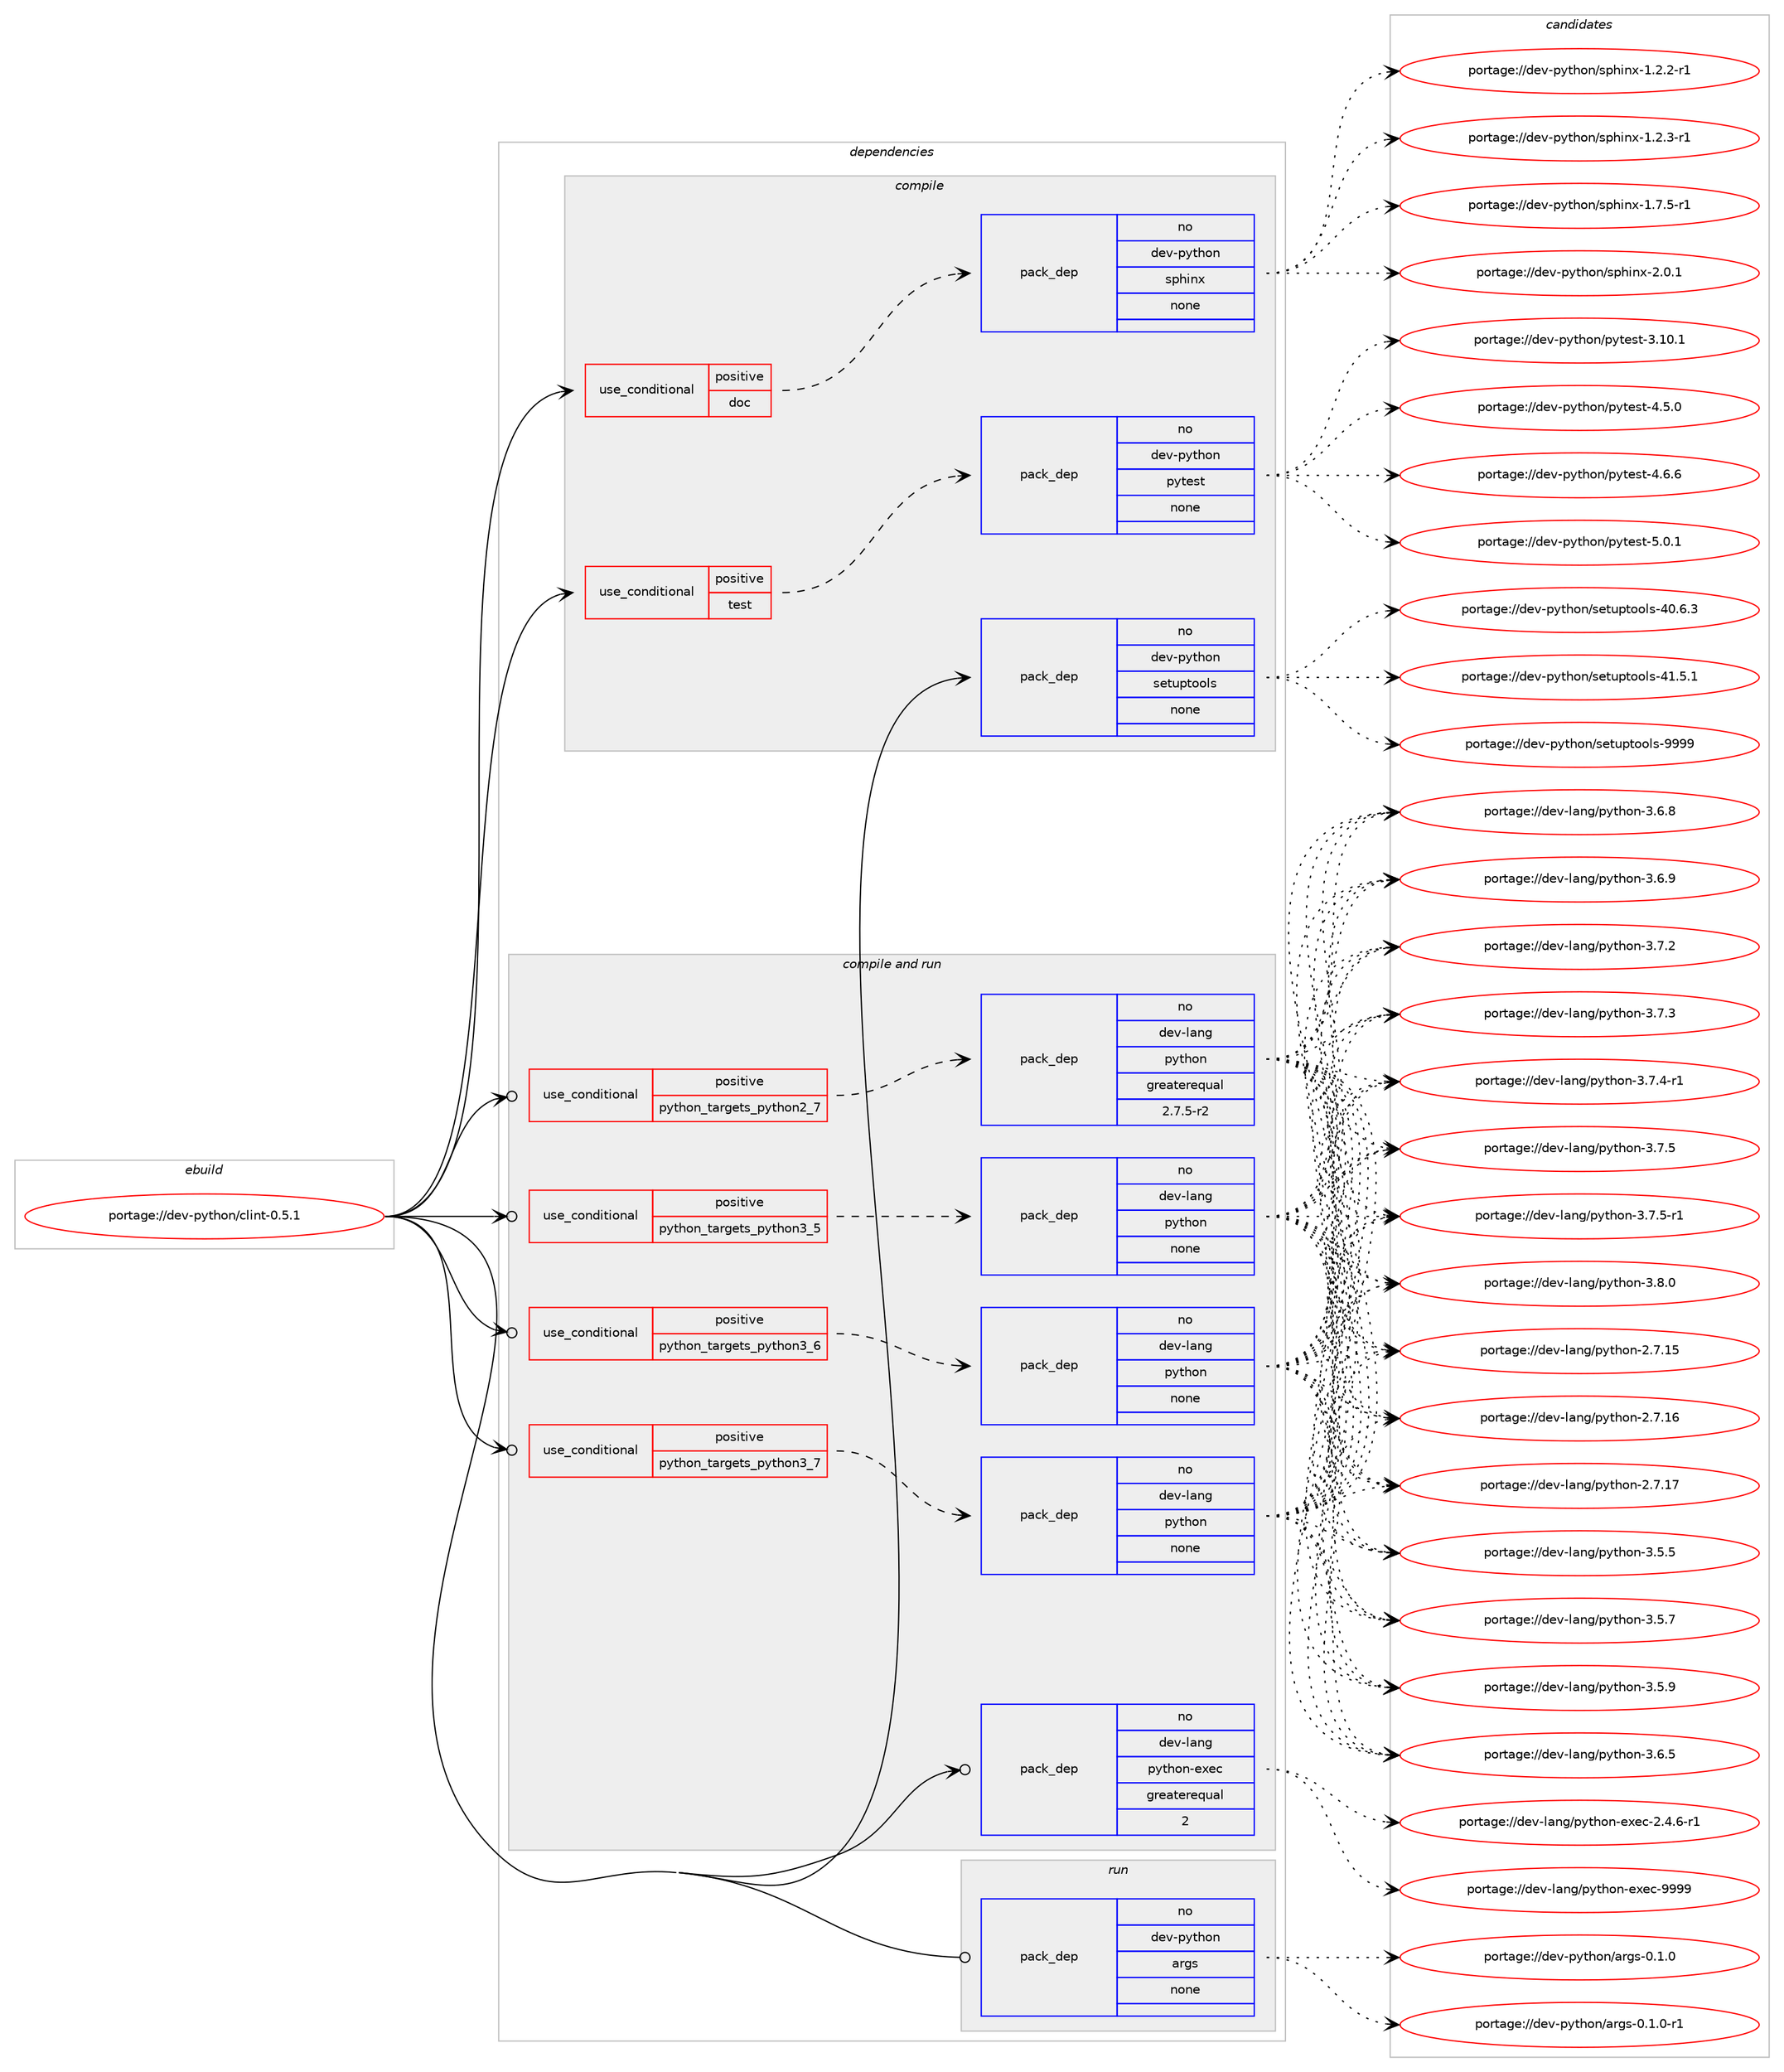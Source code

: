 digraph prolog {

# *************
# Graph options
# *************

newrank=true;
concentrate=true;
compound=true;
graph [rankdir=LR,fontname=Helvetica,fontsize=10,ranksep=1.5];#, ranksep=2.5, nodesep=0.2];
edge  [arrowhead=vee];
node  [fontname=Helvetica,fontsize=10];

# **********
# The ebuild
# **********

subgraph cluster_leftcol {
color=gray;
rank=same;
label=<<i>ebuild</i>>;
id [label="portage://dev-python/clint-0.5.1", color=red, width=4, href="../dev-python/clint-0.5.1.svg"];
}

# ****************
# The dependencies
# ****************

subgraph cluster_midcol {
color=gray;
label=<<i>dependencies</i>>;
subgraph cluster_compile {
fillcolor="#eeeeee";
style=filled;
label=<<i>compile</i>>;
subgraph cond26967 {
dependency134316 [label=<<TABLE BORDER="0" CELLBORDER="1" CELLSPACING="0" CELLPADDING="4"><TR><TD ROWSPAN="3" CELLPADDING="10">use_conditional</TD></TR><TR><TD>positive</TD></TR><TR><TD>doc</TD></TR></TABLE>>, shape=none, color=red];
subgraph pack104041 {
dependency134317 [label=<<TABLE BORDER="0" CELLBORDER="1" CELLSPACING="0" CELLPADDING="4" WIDTH="220"><TR><TD ROWSPAN="6" CELLPADDING="30">pack_dep</TD></TR><TR><TD WIDTH="110">no</TD></TR><TR><TD>dev-python</TD></TR><TR><TD>sphinx</TD></TR><TR><TD>none</TD></TR><TR><TD></TD></TR></TABLE>>, shape=none, color=blue];
}
dependency134316:e -> dependency134317:w [weight=20,style="dashed",arrowhead="vee"];
}
id:e -> dependency134316:w [weight=20,style="solid",arrowhead="vee"];
subgraph cond26968 {
dependency134318 [label=<<TABLE BORDER="0" CELLBORDER="1" CELLSPACING="0" CELLPADDING="4"><TR><TD ROWSPAN="3" CELLPADDING="10">use_conditional</TD></TR><TR><TD>positive</TD></TR><TR><TD>test</TD></TR></TABLE>>, shape=none, color=red];
subgraph pack104042 {
dependency134319 [label=<<TABLE BORDER="0" CELLBORDER="1" CELLSPACING="0" CELLPADDING="4" WIDTH="220"><TR><TD ROWSPAN="6" CELLPADDING="30">pack_dep</TD></TR><TR><TD WIDTH="110">no</TD></TR><TR><TD>dev-python</TD></TR><TR><TD>pytest</TD></TR><TR><TD>none</TD></TR><TR><TD></TD></TR></TABLE>>, shape=none, color=blue];
}
dependency134318:e -> dependency134319:w [weight=20,style="dashed",arrowhead="vee"];
}
id:e -> dependency134318:w [weight=20,style="solid",arrowhead="vee"];
subgraph pack104043 {
dependency134320 [label=<<TABLE BORDER="0" CELLBORDER="1" CELLSPACING="0" CELLPADDING="4" WIDTH="220"><TR><TD ROWSPAN="6" CELLPADDING="30">pack_dep</TD></TR><TR><TD WIDTH="110">no</TD></TR><TR><TD>dev-python</TD></TR><TR><TD>setuptools</TD></TR><TR><TD>none</TD></TR><TR><TD></TD></TR></TABLE>>, shape=none, color=blue];
}
id:e -> dependency134320:w [weight=20,style="solid",arrowhead="vee"];
}
subgraph cluster_compileandrun {
fillcolor="#eeeeee";
style=filled;
label=<<i>compile and run</i>>;
subgraph cond26969 {
dependency134321 [label=<<TABLE BORDER="0" CELLBORDER="1" CELLSPACING="0" CELLPADDING="4"><TR><TD ROWSPAN="3" CELLPADDING="10">use_conditional</TD></TR><TR><TD>positive</TD></TR><TR><TD>python_targets_python2_7</TD></TR></TABLE>>, shape=none, color=red];
subgraph pack104044 {
dependency134322 [label=<<TABLE BORDER="0" CELLBORDER="1" CELLSPACING="0" CELLPADDING="4" WIDTH="220"><TR><TD ROWSPAN="6" CELLPADDING="30">pack_dep</TD></TR><TR><TD WIDTH="110">no</TD></TR><TR><TD>dev-lang</TD></TR><TR><TD>python</TD></TR><TR><TD>greaterequal</TD></TR><TR><TD>2.7.5-r2</TD></TR></TABLE>>, shape=none, color=blue];
}
dependency134321:e -> dependency134322:w [weight=20,style="dashed",arrowhead="vee"];
}
id:e -> dependency134321:w [weight=20,style="solid",arrowhead="odotvee"];
subgraph cond26970 {
dependency134323 [label=<<TABLE BORDER="0" CELLBORDER="1" CELLSPACING="0" CELLPADDING="4"><TR><TD ROWSPAN="3" CELLPADDING="10">use_conditional</TD></TR><TR><TD>positive</TD></TR><TR><TD>python_targets_python3_5</TD></TR></TABLE>>, shape=none, color=red];
subgraph pack104045 {
dependency134324 [label=<<TABLE BORDER="0" CELLBORDER="1" CELLSPACING="0" CELLPADDING="4" WIDTH="220"><TR><TD ROWSPAN="6" CELLPADDING="30">pack_dep</TD></TR><TR><TD WIDTH="110">no</TD></TR><TR><TD>dev-lang</TD></TR><TR><TD>python</TD></TR><TR><TD>none</TD></TR><TR><TD></TD></TR></TABLE>>, shape=none, color=blue];
}
dependency134323:e -> dependency134324:w [weight=20,style="dashed",arrowhead="vee"];
}
id:e -> dependency134323:w [weight=20,style="solid",arrowhead="odotvee"];
subgraph cond26971 {
dependency134325 [label=<<TABLE BORDER="0" CELLBORDER="1" CELLSPACING="0" CELLPADDING="4"><TR><TD ROWSPAN="3" CELLPADDING="10">use_conditional</TD></TR><TR><TD>positive</TD></TR><TR><TD>python_targets_python3_6</TD></TR></TABLE>>, shape=none, color=red];
subgraph pack104046 {
dependency134326 [label=<<TABLE BORDER="0" CELLBORDER="1" CELLSPACING="0" CELLPADDING="4" WIDTH="220"><TR><TD ROWSPAN="6" CELLPADDING="30">pack_dep</TD></TR><TR><TD WIDTH="110">no</TD></TR><TR><TD>dev-lang</TD></TR><TR><TD>python</TD></TR><TR><TD>none</TD></TR><TR><TD></TD></TR></TABLE>>, shape=none, color=blue];
}
dependency134325:e -> dependency134326:w [weight=20,style="dashed",arrowhead="vee"];
}
id:e -> dependency134325:w [weight=20,style="solid",arrowhead="odotvee"];
subgraph cond26972 {
dependency134327 [label=<<TABLE BORDER="0" CELLBORDER="1" CELLSPACING="0" CELLPADDING="4"><TR><TD ROWSPAN="3" CELLPADDING="10">use_conditional</TD></TR><TR><TD>positive</TD></TR><TR><TD>python_targets_python3_7</TD></TR></TABLE>>, shape=none, color=red];
subgraph pack104047 {
dependency134328 [label=<<TABLE BORDER="0" CELLBORDER="1" CELLSPACING="0" CELLPADDING="4" WIDTH="220"><TR><TD ROWSPAN="6" CELLPADDING="30">pack_dep</TD></TR><TR><TD WIDTH="110">no</TD></TR><TR><TD>dev-lang</TD></TR><TR><TD>python</TD></TR><TR><TD>none</TD></TR><TR><TD></TD></TR></TABLE>>, shape=none, color=blue];
}
dependency134327:e -> dependency134328:w [weight=20,style="dashed",arrowhead="vee"];
}
id:e -> dependency134327:w [weight=20,style="solid",arrowhead="odotvee"];
subgraph pack104048 {
dependency134329 [label=<<TABLE BORDER="0" CELLBORDER="1" CELLSPACING="0" CELLPADDING="4" WIDTH="220"><TR><TD ROWSPAN="6" CELLPADDING="30">pack_dep</TD></TR><TR><TD WIDTH="110">no</TD></TR><TR><TD>dev-lang</TD></TR><TR><TD>python-exec</TD></TR><TR><TD>greaterequal</TD></TR><TR><TD>2</TD></TR></TABLE>>, shape=none, color=blue];
}
id:e -> dependency134329:w [weight=20,style="solid",arrowhead="odotvee"];
}
subgraph cluster_run {
fillcolor="#eeeeee";
style=filled;
label=<<i>run</i>>;
subgraph pack104049 {
dependency134330 [label=<<TABLE BORDER="0" CELLBORDER="1" CELLSPACING="0" CELLPADDING="4" WIDTH="220"><TR><TD ROWSPAN="6" CELLPADDING="30">pack_dep</TD></TR><TR><TD WIDTH="110">no</TD></TR><TR><TD>dev-python</TD></TR><TR><TD>args</TD></TR><TR><TD>none</TD></TR><TR><TD></TD></TR></TABLE>>, shape=none, color=blue];
}
id:e -> dependency134330:w [weight=20,style="solid",arrowhead="odot"];
}
}

# **************
# The candidates
# **************

subgraph cluster_choices {
rank=same;
color=gray;
label=<<i>candidates</i>>;

subgraph choice104041 {
color=black;
nodesep=1;
choiceportage10010111845112121116104111110471151121041051101204549465046504511449 [label="portage://dev-python/sphinx-1.2.2-r1", color=red, width=4,href="../dev-python/sphinx-1.2.2-r1.svg"];
choiceportage10010111845112121116104111110471151121041051101204549465046514511449 [label="portage://dev-python/sphinx-1.2.3-r1", color=red, width=4,href="../dev-python/sphinx-1.2.3-r1.svg"];
choiceportage10010111845112121116104111110471151121041051101204549465546534511449 [label="portage://dev-python/sphinx-1.7.5-r1", color=red, width=4,href="../dev-python/sphinx-1.7.5-r1.svg"];
choiceportage1001011184511212111610411111047115112104105110120455046484649 [label="portage://dev-python/sphinx-2.0.1", color=red, width=4,href="../dev-python/sphinx-2.0.1.svg"];
dependency134317:e -> choiceportage10010111845112121116104111110471151121041051101204549465046504511449:w [style=dotted,weight="100"];
dependency134317:e -> choiceportage10010111845112121116104111110471151121041051101204549465046514511449:w [style=dotted,weight="100"];
dependency134317:e -> choiceportage10010111845112121116104111110471151121041051101204549465546534511449:w [style=dotted,weight="100"];
dependency134317:e -> choiceportage1001011184511212111610411111047115112104105110120455046484649:w [style=dotted,weight="100"];
}
subgraph choice104042 {
color=black;
nodesep=1;
choiceportage100101118451121211161041111104711212111610111511645514649484649 [label="portage://dev-python/pytest-3.10.1", color=red, width=4,href="../dev-python/pytest-3.10.1.svg"];
choiceportage1001011184511212111610411111047112121116101115116455246534648 [label="portage://dev-python/pytest-4.5.0", color=red, width=4,href="../dev-python/pytest-4.5.0.svg"];
choiceportage1001011184511212111610411111047112121116101115116455246544654 [label="portage://dev-python/pytest-4.6.6", color=red, width=4,href="../dev-python/pytest-4.6.6.svg"];
choiceportage1001011184511212111610411111047112121116101115116455346484649 [label="portage://dev-python/pytest-5.0.1", color=red, width=4,href="../dev-python/pytest-5.0.1.svg"];
dependency134319:e -> choiceportage100101118451121211161041111104711212111610111511645514649484649:w [style=dotted,weight="100"];
dependency134319:e -> choiceportage1001011184511212111610411111047112121116101115116455246534648:w [style=dotted,weight="100"];
dependency134319:e -> choiceportage1001011184511212111610411111047112121116101115116455246544654:w [style=dotted,weight="100"];
dependency134319:e -> choiceportage1001011184511212111610411111047112121116101115116455346484649:w [style=dotted,weight="100"];
}
subgraph choice104043 {
color=black;
nodesep=1;
choiceportage100101118451121211161041111104711510111611711211611111110811545524846544651 [label="portage://dev-python/setuptools-40.6.3", color=red, width=4,href="../dev-python/setuptools-40.6.3.svg"];
choiceportage100101118451121211161041111104711510111611711211611111110811545524946534649 [label="portage://dev-python/setuptools-41.5.1", color=red, width=4,href="../dev-python/setuptools-41.5.1.svg"];
choiceportage10010111845112121116104111110471151011161171121161111111081154557575757 [label="portage://dev-python/setuptools-9999", color=red, width=4,href="../dev-python/setuptools-9999.svg"];
dependency134320:e -> choiceportage100101118451121211161041111104711510111611711211611111110811545524846544651:w [style=dotted,weight="100"];
dependency134320:e -> choiceportage100101118451121211161041111104711510111611711211611111110811545524946534649:w [style=dotted,weight="100"];
dependency134320:e -> choiceportage10010111845112121116104111110471151011161171121161111111081154557575757:w [style=dotted,weight="100"];
}
subgraph choice104044 {
color=black;
nodesep=1;
choiceportage10010111845108971101034711212111610411111045504655464953 [label="portage://dev-lang/python-2.7.15", color=red, width=4,href="../dev-lang/python-2.7.15.svg"];
choiceportage10010111845108971101034711212111610411111045504655464954 [label="portage://dev-lang/python-2.7.16", color=red, width=4,href="../dev-lang/python-2.7.16.svg"];
choiceportage10010111845108971101034711212111610411111045504655464955 [label="portage://dev-lang/python-2.7.17", color=red, width=4,href="../dev-lang/python-2.7.17.svg"];
choiceportage100101118451089711010347112121116104111110455146534653 [label="portage://dev-lang/python-3.5.5", color=red, width=4,href="../dev-lang/python-3.5.5.svg"];
choiceportage100101118451089711010347112121116104111110455146534655 [label="portage://dev-lang/python-3.5.7", color=red, width=4,href="../dev-lang/python-3.5.7.svg"];
choiceportage100101118451089711010347112121116104111110455146534657 [label="portage://dev-lang/python-3.5.9", color=red, width=4,href="../dev-lang/python-3.5.9.svg"];
choiceportage100101118451089711010347112121116104111110455146544653 [label="portage://dev-lang/python-3.6.5", color=red, width=4,href="../dev-lang/python-3.6.5.svg"];
choiceportage100101118451089711010347112121116104111110455146544656 [label="portage://dev-lang/python-3.6.8", color=red, width=4,href="../dev-lang/python-3.6.8.svg"];
choiceportage100101118451089711010347112121116104111110455146544657 [label="portage://dev-lang/python-3.6.9", color=red, width=4,href="../dev-lang/python-3.6.9.svg"];
choiceportage100101118451089711010347112121116104111110455146554650 [label="portage://dev-lang/python-3.7.2", color=red, width=4,href="../dev-lang/python-3.7.2.svg"];
choiceportage100101118451089711010347112121116104111110455146554651 [label="portage://dev-lang/python-3.7.3", color=red, width=4,href="../dev-lang/python-3.7.3.svg"];
choiceportage1001011184510897110103471121211161041111104551465546524511449 [label="portage://dev-lang/python-3.7.4-r1", color=red, width=4,href="../dev-lang/python-3.7.4-r1.svg"];
choiceportage100101118451089711010347112121116104111110455146554653 [label="portage://dev-lang/python-3.7.5", color=red, width=4,href="../dev-lang/python-3.7.5.svg"];
choiceportage1001011184510897110103471121211161041111104551465546534511449 [label="portage://dev-lang/python-3.7.5-r1", color=red, width=4,href="../dev-lang/python-3.7.5-r1.svg"];
choiceportage100101118451089711010347112121116104111110455146564648 [label="portage://dev-lang/python-3.8.0", color=red, width=4,href="../dev-lang/python-3.8.0.svg"];
dependency134322:e -> choiceportage10010111845108971101034711212111610411111045504655464953:w [style=dotted,weight="100"];
dependency134322:e -> choiceportage10010111845108971101034711212111610411111045504655464954:w [style=dotted,weight="100"];
dependency134322:e -> choiceportage10010111845108971101034711212111610411111045504655464955:w [style=dotted,weight="100"];
dependency134322:e -> choiceportage100101118451089711010347112121116104111110455146534653:w [style=dotted,weight="100"];
dependency134322:e -> choiceportage100101118451089711010347112121116104111110455146534655:w [style=dotted,weight="100"];
dependency134322:e -> choiceportage100101118451089711010347112121116104111110455146534657:w [style=dotted,weight="100"];
dependency134322:e -> choiceportage100101118451089711010347112121116104111110455146544653:w [style=dotted,weight="100"];
dependency134322:e -> choiceportage100101118451089711010347112121116104111110455146544656:w [style=dotted,weight="100"];
dependency134322:e -> choiceportage100101118451089711010347112121116104111110455146544657:w [style=dotted,weight="100"];
dependency134322:e -> choiceportage100101118451089711010347112121116104111110455146554650:w [style=dotted,weight="100"];
dependency134322:e -> choiceportage100101118451089711010347112121116104111110455146554651:w [style=dotted,weight="100"];
dependency134322:e -> choiceportage1001011184510897110103471121211161041111104551465546524511449:w [style=dotted,weight="100"];
dependency134322:e -> choiceportage100101118451089711010347112121116104111110455146554653:w [style=dotted,weight="100"];
dependency134322:e -> choiceportage1001011184510897110103471121211161041111104551465546534511449:w [style=dotted,weight="100"];
dependency134322:e -> choiceportage100101118451089711010347112121116104111110455146564648:w [style=dotted,weight="100"];
}
subgraph choice104045 {
color=black;
nodesep=1;
choiceportage10010111845108971101034711212111610411111045504655464953 [label="portage://dev-lang/python-2.7.15", color=red, width=4,href="../dev-lang/python-2.7.15.svg"];
choiceportage10010111845108971101034711212111610411111045504655464954 [label="portage://dev-lang/python-2.7.16", color=red, width=4,href="../dev-lang/python-2.7.16.svg"];
choiceportage10010111845108971101034711212111610411111045504655464955 [label="portage://dev-lang/python-2.7.17", color=red, width=4,href="../dev-lang/python-2.7.17.svg"];
choiceportage100101118451089711010347112121116104111110455146534653 [label="portage://dev-lang/python-3.5.5", color=red, width=4,href="../dev-lang/python-3.5.5.svg"];
choiceportage100101118451089711010347112121116104111110455146534655 [label="portage://dev-lang/python-3.5.7", color=red, width=4,href="../dev-lang/python-3.5.7.svg"];
choiceportage100101118451089711010347112121116104111110455146534657 [label="portage://dev-lang/python-3.5.9", color=red, width=4,href="../dev-lang/python-3.5.9.svg"];
choiceportage100101118451089711010347112121116104111110455146544653 [label="portage://dev-lang/python-3.6.5", color=red, width=4,href="../dev-lang/python-3.6.5.svg"];
choiceportage100101118451089711010347112121116104111110455146544656 [label="portage://dev-lang/python-3.6.8", color=red, width=4,href="../dev-lang/python-3.6.8.svg"];
choiceportage100101118451089711010347112121116104111110455146544657 [label="portage://dev-lang/python-3.6.9", color=red, width=4,href="../dev-lang/python-3.6.9.svg"];
choiceportage100101118451089711010347112121116104111110455146554650 [label="portage://dev-lang/python-3.7.2", color=red, width=4,href="../dev-lang/python-3.7.2.svg"];
choiceportage100101118451089711010347112121116104111110455146554651 [label="portage://dev-lang/python-3.7.3", color=red, width=4,href="../dev-lang/python-3.7.3.svg"];
choiceportage1001011184510897110103471121211161041111104551465546524511449 [label="portage://dev-lang/python-3.7.4-r1", color=red, width=4,href="../dev-lang/python-3.7.4-r1.svg"];
choiceportage100101118451089711010347112121116104111110455146554653 [label="portage://dev-lang/python-3.7.5", color=red, width=4,href="../dev-lang/python-3.7.5.svg"];
choiceportage1001011184510897110103471121211161041111104551465546534511449 [label="portage://dev-lang/python-3.7.5-r1", color=red, width=4,href="../dev-lang/python-3.7.5-r1.svg"];
choiceportage100101118451089711010347112121116104111110455146564648 [label="portage://dev-lang/python-3.8.0", color=red, width=4,href="../dev-lang/python-3.8.0.svg"];
dependency134324:e -> choiceportage10010111845108971101034711212111610411111045504655464953:w [style=dotted,weight="100"];
dependency134324:e -> choiceportage10010111845108971101034711212111610411111045504655464954:w [style=dotted,weight="100"];
dependency134324:e -> choiceportage10010111845108971101034711212111610411111045504655464955:w [style=dotted,weight="100"];
dependency134324:e -> choiceportage100101118451089711010347112121116104111110455146534653:w [style=dotted,weight="100"];
dependency134324:e -> choiceportage100101118451089711010347112121116104111110455146534655:w [style=dotted,weight="100"];
dependency134324:e -> choiceportage100101118451089711010347112121116104111110455146534657:w [style=dotted,weight="100"];
dependency134324:e -> choiceportage100101118451089711010347112121116104111110455146544653:w [style=dotted,weight="100"];
dependency134324:e -> choiceportage100101118451089711010347112121116104111110455146544656:w [style=dotted,weight="100"];
dependency134324:e -> choiceportage100101118451089711010347112121116104111110455146544657:w [style=dotted,weight="100"];
dependency134324:e -> choiceportage100101118451089711010347112121116104111110455146554650:w [style=dotted,weight="100"];
dependency134324:e -> choiceportage100101118451089711010347112121116104111110455146554651:w [style=dotted,weight="100"];
dependency134324:e -> choiceportage1001011184510897110103471121211161041111104551465546524511449:w [style=dotted,weight="100"];
dependency134324:e -> choiceportage100101118451089711010347112121116104111110455146554653:w [style=dotted,weight="100"];
dependency134324:e -> choiceportage1001011184510897110103471121211161041111104551465546534511449:w [style=dotted,weight="100"];
dependency134324:e -> choiceportage100101118451089711010347112121116104111110455146564648:w [style=dotted,weight="100"];
}
subgraph choice104046 {
color=black;
nodesep=1;
choiceportage10010111845108971101034711212111610411111045504655464953 [label="portage://dev-lang/python-2.7.15", color=red, width=4,href="../dev-lang/python-2.7.15.svg"];
choiceportage10010111845108971101034711212111610411111045504655464954 [label="portage://dev-lang/python-2.7.16", color=red, width=4,href="../dev-lang/python-2.7.16.svg"];
choiceportage10010111845108971101034711212111610411111045504655464955 [label="portage://dev-lang/python-2.7.17", color=red, width=4,href="../dev-lang/python-2.7.17.svg"];
choiceportage100101118451089711010347112121116104111110455146534653 [label="portage://dev-lang/python-3.5.5", color=red, width=4,href="../dev-lang/python-3.5.5.svg"];
choiceportage100101118451089711010347112121116104111110455146534655 [label="portage://dev-lang/python-3.5.7", color=red, width=4,href="../dev-lang/python-3.5.7.svg"];
choiceportage100101118451089711010347112121116104111110455146534657 [label="portage://dev-lang/python-3.5.9", color=red, width=4,href="../dev-lang/python-3.5.9.svg"];
choiceportage100101118451089711010347112121116104111110455146544653 [label="portage://dev-lang/python-3.6.5", color=red, width=4,href="../dev-lang/python-3.6.5.svg"];
choiceportage100101118451089711010347112121116104111110455146544656 [label="portage://dev-lang/python-3.6.8", color=red, width=4,href="../dev-lang/python-3.6.8.svg"];
choiceportage100101118451089711010347112121116104111110455146544657 [label="portage://dev-lang/python-3.6.9", color=red, width=4,href="../dev-lang/python-3.6.9.svg"];
choiceportage100101118451089711010347112121116104111110455146554650 [label="portage://dev-lang/python-3.7.2", color=red, width=4,href="../dev-lang/python-3.7.2.svg"];
choiceportage100101118451089711010347112121116104111110455146554651 [label="portage://dev-lang/python-3.7.3", color=red, width=4,href="../dev-lang/python-3.7.3.svg"];
choiceportage1001011184510897110103471121211161041111104551465546524511449 [label="portage://dev-lang/python-3.7.4-r1", color=red, width=4,href="../dev-lang/python-3.7.4-r1.svg"];
choiceportage100101118451089711010347112121116104111110455146554653 [label="portage://dev-lang/python-3.7.5", color=red, width=4,href="../dev-lang/python-3.7.5.svg"];
choiceportage1001011184510897110103471121211161041111104551465546534511449 [label="portage://dev-lang/python-3.7.5-r1", color=red, width=4,href="../dev-lang/python-3.7.5-r1.svg"];
choiceportage100101118451089711010347112121116104111110455146564648 [label="portage://dev-lang/python-3.8.0", color=red, width=4,href="../dev-lang/python-3.8.0.svg"];
dependency134326:e -> choiceportage10010111845108971101034711212111610411111045504655464953:w [style=dotted,weight="100"];
dependency134326:e -> choiceportage10010111845108971101034711212111610411111045504655464954:w [style=dotted,weight="100"];
dependency134326:e -> choiceportage10010111845108971101034711212111610411111045504655464955:w [style=dotted,weight="100"];
dependency134326:e -> choiceportage100101118451089711010347112121116104111110455146534653:w [style=dotted,weight="100"];
dependency134326:e -> choiceportage100101118451089711010347112121116104111110455146534655:w [style=dotted,weight="100"];
dependency134326:e -> choiceportage100101118451089711010347112121116104111110455146534657:w [style=dotted,weight="100"];
dependency134326:e -> choiceportage100101118451089711010347112121116104111110455146544653:w [style=dotted,weight="100"];
dependency134326:e -> choiceportage100101118451089711010347112121116104111110455146544656:w [style=dotted,weight="100"];
dependency134326:e -> choiceportage100101118451089711010347112121116104111110455146544657:w [style=dotted,weight="100"];
dependency134326:e -> choiceportage100101118451089711010347112121116104111110455146554650:w [style=dotted,weight="100"];
dependency134326:e -> choiceportage100101118451089711010347112121116104111110455146554651:w [style=dotted,weight="100"];
dependency134326:e -> choiceportage1001011184510897110103471121211161041111104551465546524511449:w [style=dotted,weight="100"];
dependency134326:e -> choiceportage100101118451089711010347112121116104111110455146554653:w [style=dotted,weight="100"];
dependency134326:e -> choiceportage1001011184510897110103471121211161041111104551465546534511449:w [style=dotted,weight="100"];
dependency134326:e -> choiceportage100101118451089711010347112121116104111110455146564648:w [style=dotted,weight="100"];
}
subgraph choice104047 {
color=black;
nodesep=1;
choiceportage10010111845108971101034711212111610411111045504655464953 [label="portage://dev-lang/python-2.7.15", color=red, width=4,href="../dev-lang/python-2.7.15.svg"];
choiceportage10010111845108971101034711212111610411111045504655464954 [label="portage://dev-lang/python-2.7.16", color=red, width=4,href="../dev-lang/python-2.7.16.svg"];
choiceportage10010111845108971101034711212111610411111045504655464955 [label="portage://dev-lang/python-2.7.17", color=red, width=4,href="../dev-lang/python-2.7.17.svg"];
choiceportage100101118451089711010347112121116104111110455146534653 [label="portage://dev-lang/python-3.5.5", color=red, width=4,href="../dev-lang/python-3.5.5.svg"];
choiceportage100101118451089711010347112121116104111110455146534655 [label="portage://dev-lang/python-3.5.7", color=red, width=4,href="../dev-lang/python-3.5.7.svg"];
choiceportage100101118451089711010347112121116104111110455146534657 [label="portage://dev-lang/python-3.5.9", color=red, width=4,href="../dev-lang/python-3.5.9.svg"];
choiceportage100101118451089711010347112121116104111110455146544653 [label="portage://dev-lang/python-3.6.5", color=red, width=4,href="../dev-lang/python-3.6.5.svg"];
choiceportage100101118451089711010347112121116104111110455146544656 [label="portage://dev-lang/python-3.6.8", color=red, width=4,href="../dev-lang/python-3.6.8.svg"];
choiceportage100101118451089711010347112121116104111110455146544657 [label="portage://dev-lang/python-3.6.9", color=red, width=4,href="../dev-lang/python-3.6.9.svg"];
choiceportage100101118451089711010347112121116104111110455146554650 [label="portage://dev-lang/python-3.7.2", color=red, width=4,href="../dev-lang/python-3.7.2.svg"];
choiceportage100101118451089711010347112121116104111110455146554651 [label="portage://dev-lang/python-3.7.3", color=red, width=4,href="../dev-lang/python-3.7.3.svg"];
choiceportage1001011184510897110103471121211161041111104551465546524511449 [label="portage://dev-lang/python-3.7.4-r1", color=red, width=4,href="../dev-lang/python-3.7.4-r1.svg"];
choiceportage100101118451089711010347112121116104111110455146554653 [label="portage://dev-lang/python-3.7.5", color=red, width=4,href="../dev-lang/python-3.7.5.svg"];
choiceportage1001011184510897110103471121211161041111104551465546534511449 [label="portage://dev-lang/python-3.7.5-r1", color=red, width=4,href="../dev-lang/python-3.7.5-r1.svg"];
choiceportage100101118451089711010347112121116104111110455146564648 [label="portage://dev-lang/python-3.8.0", color=red, width=4,href="../dev-lang/python-3.8.0.svg"];
dependency134328:e -> choiceportage10010111845108971101034711212111610411111045504655464953:w [style=dotted,weight="100"];
dependency134328:e -> choiceportage10010111845108971101034711212111610411111045504655464954:w [style=dotted,weight="100"];
dependency134328:e -> choiceportage10010111845108971101034711212111610411111045504655464955:w [style=dotted,weight="100"];
dependency134328:e -> choiceportage100101118451089711010347112121116104111110455146534653:w [style=dotted,weight="100"];
dependency134328:e -> choiceportage100101118451089711010347112121116104111110455146534655:w [style=dotted,weight="100"];
dependency134328:e -> choiceportage100101118451089711010347112121116104111110455146534657:w [style=dotted,weight="100"];
dependency134328:e -> choiceportage100101118451089711010347112121116104111110455146544653:w [style=dotted,weight="100"];
dependency134328:e -> choiceportage100101118451089711010347112121116104111110455146544656:w [style=dotted,weight="100"];
dependency134328:e -> choiceportage100101118451089711010347112121116104111110455146544657:w [style=dotted,weight="100"];
dependency134328:e -> choiceportage100101118451089711010347112121116104111110455146554650:w [style=dotted,weight="100"];
dependency134328:e -> choiceportage100101118451089711010347112121116104111110455146554651:w [style=dotted,weight="100"];
dependency134328:e -> choiceportage1001011184510897110103471121211161041111104551465546524511449:w [style=dotted,weight="100"];
dependency134328:e -> choiceportage100101118451089711010347112121116104111110455146554653:w [style=dotted,weight="100"];
dependency134328:e -> choiceportage1001011184510897110103471121211161041111104551465546534511449:w [style=dotted,weight="100"];
dependency134328:e -> choiceportage100101118451089711010347112121116104111110455146564648:w [style=dotted,weight="100"];
}
subgraph choice104048 {
color=black;
nodesep=1;
choiceportage10010111845108971101034711212111610411111045101120101994550465246544511449 [label="portage://dev-lang/python-exec-2.4.6-r1", color=red, width=4,href="../dev-lang/python-exec-2.4.6-r1.svg"];
choiceportage10010111845108971101034711212111610411111045101120101994557575757 [label="portage://dev-lang/python-exec-9999", color=red, width=4,href="../dev-lang/python-exec-9999.svg"];
dependency134329:e -> choiceportage10010111845108971101034711212111610411111045101120101994550465246544511449:w [style=dotted,weight="100"];
dependency134329:e -> choiceportage10010111845108971101034711212111610411111045101120101994557575757:w [style=dotted,weight="100"];
}
subgraph choice104049 {
color=black;
nodesep=1;
choiceportage100101118451121211161041111104797114103115454846494648 [label="portage://dev-python/args-0.1.0", color=red, width=4,href="../dev-python/args-0.1.0.svg"];
choiceportage1001011184511212111610411111047971141031154548464946484511449 [label="portage://dev-python/args-0.1.0-r1", color=red, width=4,href="../dev-python/args-0.1.0-r1.svg"];
dependency134330:e -> choiceportage100101118451121211161041111104797114103115454846494648:w [style=dotted,weight="100"];
dependency134330:e -> choiceportage1001011184511212111610411111047971141031154548464946484511449:w [style=dotted,weight="100"];
}
}

}
